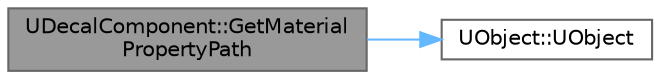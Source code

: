 digraph "UDecalComponent::GetMaterialPropertyPath"
{
 // INTERACTIVE_SVG=YES
 // LATEX_PDF_SIZE
  bgcolor="transparent";
  edge [fontname=Helvetica,fontsize=10,labelfontname=Helvetica,labelfontsize=10];
  node [fontname=Helvetica,fontsize=10,shape=box,height=0.2,width=0.4];
  rankdir="LR";
  Node1 [id="Node000001",label="UDecalComponent::GetMaterial\lPropertyPath",height=0.2,width=0.4,color="gray40", fillcolor="grey60", style="filled", fontcolor="black",tooltip="Returns full material property path and UObject owner property object Path examples: Material propert..."];
  Node1 -> Node2 [id="edge1_Node000001_Node000002",color="steelblue1",style="solid",tooltip=" "];
  Node2 [id="Node000002",label="UObject::UObject",height=0.2,width=0.4,color="grey40", fillcolor="white", style="filled",URL="$df/def/classUObject.html#ae1e8afb0b1117edf494eab22aea37761",tooltip="Default constructor."];
}
